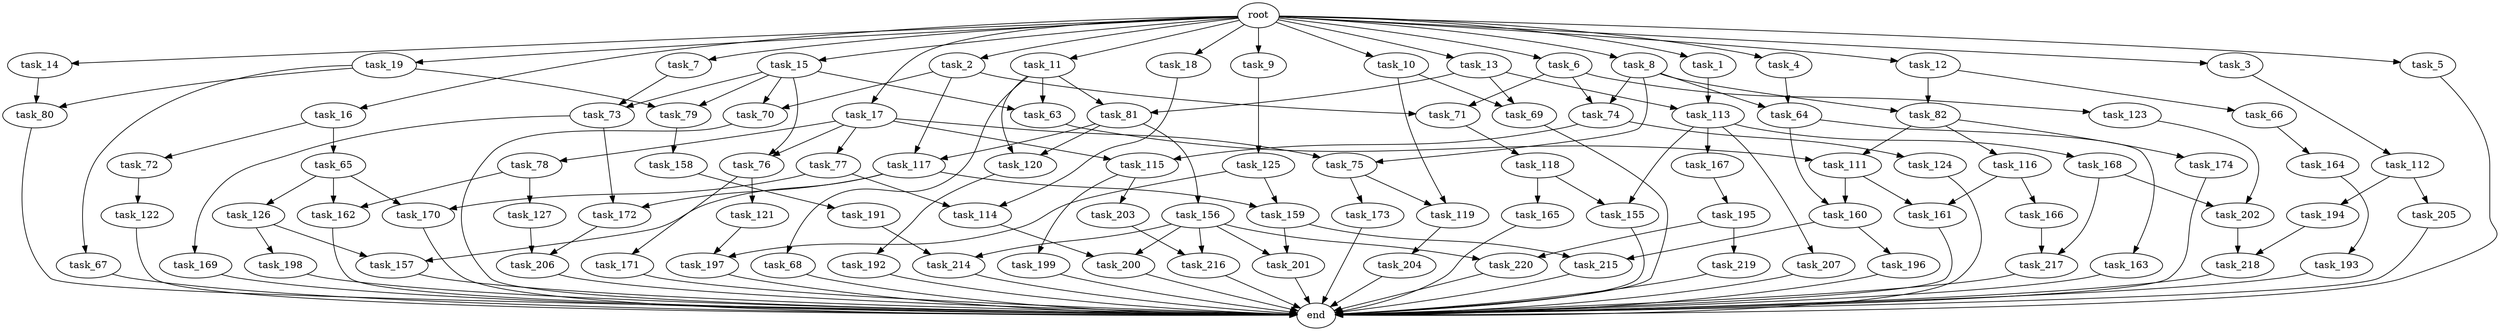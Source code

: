 digraph G {
  task_11 [size="2.048000"];
  task_171 [size="618475290.624000"];
  task_195 [size="68719476.736000"];
  task_64 [size="1529008357.376000"];
  task_17 [size="2.048000"];
  task_219 [size="1391569403.904000"];
  task_217 [size="893353197.568000"];
  task_126 [size="154618822.656000"];
  task_69 [size="309237645.312000"];
  task_174 [size="1391569403.904000"];
  task_155 [size="704374636.544000"];
  task_199 [size="841813590.016000"];
  task_73 [size="223338299.392000"];
  task_200 [size="2233382993.920000"];
  task_197 [size="893353197.568000"];
  task_7 [size="2.048000"];
  task_113 [size="429496729.600000"];
  task_67 [size="429496729.600000"];
  task_122 [size="1099511627.776000"];
  task_79 [size="584115552.256000"];
  task_214 [size="2233382993.920000"];
  task_157 [size="1683627180.032000"];
  task_205 [size="68719476.736000"];
  task_216 [size="1116691496.960000"];
  task_115 [size="1236950581.248000"];
  task_116 [size="1391569403.904000"];
  end [size="0.000000"];
  task_206 [size="773094113.280000"];
  task_192 [size="1717986918.400000"];
  task_203 [size="841813590.016000"];
  task_63 [size="584115552.256000"];
  task_119 [size="1872605741.056000"];
  task_81 [size="584115552.256000"];
  task_196 [size="154618822.656000"];
  task_112 [size="68719476.736000"];
  task_121 [size="618475290.624000"];
  task_198 [size="841813590.016000"];
  task_202 [size="2336462209.024000"];
  task_80 [size="1821066133.504000"];
  task_207 [size="274877906.944000"];
  task_14 [size="2.048000"];
  task_125 [size="1391569403.904000"];
  task_215 [size="1546188226.560000"];
  task_127 [size="274877906.944000"];
  task_158 [size="1391569403.904000"];
  task_9 [size="2.048000"];
  task_111 [size="1460288880.640000"];
  task_75 [size="1047972020.224000"];
  root [size="0.000000"];
  task_167 [size="274877906.944000"];
  task_161 [size="343597383.680000"];
  task_218 [size="1168231104.512000"];
  task_165 [size="429496729.600000"];
  task_4 [size="2.048000"];
  task_70 [size="773094113.280000"];
  task_65 [size="1391569403.904000"];
  task_78 [size="618475290.624000"];
  task_19 [size="2.048000"];
  task_13 [size="2.048000"];
  task_194 [size="68719476.736000"];
  task_66 [size="429496729.600000"];
  task_120 [size="858993459.200000"];
  task_159 [size="1460288880.640000"];
  task_169 [size="841813590.016000"];
  task_204 [size="429496729.600000"];
  task_170 [size="223338299.392000"];
  task_124 [size="618475290.624000"];
  task_6 [size="2.048000"];
  task_220 [size="2233382993.920000"];
  task_172 [size="1683627180.032000"];
  task_16 [size="2.048000"];
  task_201 [size="2233382993.920000"];
  task_3 [size="2.048000"];
  task_117 [size="1047972020.224000"];
  task_15 [size="2.048000"];
  task_166 [size="274877906.944000"];
  task_10 [size="2.048000"];
  task_118 [size="1717986918.400000"];
  task_193 [size="1717986918.400000"];
  task_74 [size="858993459.200000"];
  task_173 [size="1717986918.400000"];
  task_160 [size="343597383.680000"];
  task_1 [size="2.048000"];
  task_5 [size="2.048000"];
  task_156 [size="429496729.600000"];
  task_68 [size="429496729.600000"];
  task_168 [size="274877906.944000"];
  task_2 [size="2.048000"];
  task_72 [size="1391569403.904000"];
  task_71 [size="1047972020.224000"];
  task_114 [size="498216206.336000"];
  task_12 [size="2.048000"];
  task_8 [size="2.048000"];
  task_191 [size="274877906.944000"];
  task_163 [size="274877906.944000"];
  task_123 [size="429496729.600000"];
  task_18 [size="2.048000"];
  task_82 [size="858993459.200000"];
  task_164 [size="68719476.736000"];
  task_162 [size="429496729.600000"];
  task_77 [size="618475290.624000"];
  task_76 [size="773094113.280000"];

  task_11 -> task_68 [size="209715200.000000"];
  task_11 -> task_120 [size="209715200.000000"];
  task_11 -> task_81 [size="209715200.000000"];
  task_11 -> task_63 [size="209715200.000000"];
  task_171 -> end [size="1.000000"];
  task_195 -> task_219 [size="679477248.000000"];
  task_195 -> task_220 [size="679477248.000000"];
  task_64 -> task_160 [size="134217728.000000"];
  task_64 -> task_163 [size="134217728.000000"];
  task_17 -> task_75 [size="301989888.000000"];
  task_17 -> task_77 [size="301989888.000000"];
  task_17 -> task_76 [size="301989888.000000"];
  task_17 -> task_115 [size="301989888.000000"];
  task_17 -> task_78 [size="301989888.000000"];
  task_219 -> end [size="1.000000"];
  task_217 -> end [size="1.000000"];
  task_126 -> task_198 [size="411041792.000000"];
  task_126 -> task_157 [size="411041792.000000"];
  task_69 -> end [size="1.000000"];
  task_174 -> end [size="1.000000"];
  task_155 -> end [size="1.000000"];
  task_199 -> end [size="1.000000"];
  task_73 -> task_169 [size="411041792.000000"];
  task_73 -> task_172 [size="411041792.000000"];
  task_200 -> end [size="1.000000"];
  task_197 -> end [size="1.000000"];
  task_7 -> task_73 [size="33554432.000000"];
  task_113 -> task_155 [size="134217728.000000"];
  task_113 -> task_167 [size="134217728.000000"];
  task_113 -> task_168 [size="134217728.000000"];
  task_113 -> task_207 [size="134217728.000000"];
  task_67 -> end [size="1.000000"];
  task_122 -> end [size="1.000000"];
  task_79 -> task_158 [size="679477248.000000"];
  task_214 -> end [size="1.000000"];
  task_157 -> end [size="1.000000"];
  task_205 -> end [size="1.000000"];
  task_216 -> end [size="1.000000"];
  task_115 -> task_199 [size="411041792.000000"];
  task_115 -> task_203 [size="411041792.000000"];
  task_116 -> task_161 [size="134217728.000000"];
  task_116 -> task_166 [size="134217728.000000"];
  task_206 -> end [size="1.000000"];
  task_192 -> end [size="1.000000"];
  task_203 -> task_216 [size="134217728.000000"];
  task_63 -> task_111 [size="33554432.000000"];
  task_119 -> task_204 [size="209715200.000000"];
  task_81 -> task_120 [size="209715200.000000"];
  task_81 -> task_156 [size="209715200.000000"];
  task_81 -> task_117 [size="209715200.000000"];
  task_196 -> end [size="1.000000"];
  task_112 -> task_205 [size="33554432.000000"];
  task_112 -> task_194 [size="33554432.000000"];
  task_121 -> task_197 [size="134217728.000000"];
  task_198 -> end [size="1.000000"];
  task_202 -> task_218 [size="536870912.000000"];
  task_80 -> end [size="1.000000"];
  task_207 -> end [size="1.000000"];
  task_14 -> task_80 [size="679477248.000000"];
  task_125 -> task_197 [size="301989888.000000"];
  task_125 -> task_159 [size="301989888.000000"];
  task_215 -> end [size="1.000000"];
  task_127 -> task_206 [size="301989888.000000"];
  task_158 -> task_191 [size="134217728.000000"];
  task_9 -> task_125 [size="679477248.000000"];
  task_111 -> task_161 [size="33554432.000000"];
  task_111 -> task_160 [size="33554432.000000"];
  task_75 -> task_119 [size="838860800.000000"];
  task_75 -> task_173 [size="838860800.000000"];
  root -> task_15 [size="1.000000"];
  root -> task_16 [size="1.000000"];
  root -> task_5 [size="1.000000"];
  root -> task_11 [size="1.000000"];
  root -> task_3 [size="1.000000"];
  root -> task_12 [size="1.000000"];
  root -> task_8 [size="1.000000"];
  root -> task_6 [size="1.000000"];
  root -> task_17 [size="1.000000"];
  root -> task_7 [size="1.000000"];
  root -> task_10 [size="1.000000"];
  root -> task_1 [size="1.000000"];
  root -> task_4 [size="1.000000"];
  root -> task_2 [size="1.000000"];
  root -> task_19 [size="1.000000"];
  root -> task_13 [size="1.000000"];
  root -> task_14 [size="1.000000"];
  root -> task_9 [size="1.000000"];
  root -> task_18 [size="1.000000"];
  task_167 -> task_195 [size="33554432.000000"];
  task_161 -> end [size="1.000000"];
  task_218 -> end [size="1.000000"];
  task_165 -> end [size="1.000000"];
  task_4 -> task_64 [size="536870912.000000"];
  task_70 -> end [size="1.000000"];
  task_65 -> task_162 [size="75497472.000000"];
  task_65 -> task_170 [size="75497472.000000"];
  task_65 -> task_126 [size="75497472.000000"];
  task_78 -> task_162 [size="134217728.000000"];
  task_78 -> task_127 [size="134217728.000000"];
  task_19 -> task_67 [size="209715200.000000"];
  task_19 -> task_79 [size="209715200.000000"];
  task_19 -> task_80 [size="209715200.000000"];
  task_13 -> task_113 [size="75497472.000000"];
  task_13 -> task_69 [size="75497472.000000"];
  task_13 -> task_81 [size="75497472.000000"];
  task_194 -> task_218 [size="33554432.000000"];
  task_66 -> task_164 [size="33554432.000000"];
  task_120 -> task_192 [size="838860800.000000"];
  task_159 -> task_201 [size="679477248.000000"];
  task_159 -> task_215 [size="679477248.000000"];
  task_169 -> end [size="1.000000"];
  task_204 -> end [size="1.000000"];
  task_170 -> end [size="1.000000"];
  task_124 -> end [size="1.000000"];
  task_6 -> task_123 [size="209715200.000000"];
  task_6 -> task_71 [size="209715200.000000"];
  task_6 -> task_74 [size="209715200.000000"];
  task_220 -> end [size="1.000000"];
  task_172 -> task_206 [size="75497472.000000"];
  task_16 -> task_65 [size="679477248.000000"];
  task_16 -> task_72 [size="679477248.000000"];
  task_201 -> end [size="1.000000"];
  task_3 -> task_112 [size="33554432.000000"];
  task_117 -> task_157 [size="411041792.000000"];
  task_117 -> task_159 [size="411041792.000000"];
  task_117 -> task_172 [size="411041792.000000"];
  task_15 -> task_63 [size="75497472.000000"];
  task_15 -> task_73 [size="75497472.000000"];
  task_15 -> task_76 [size="75497472.000000"];
  task_15 -> task_79 [size="75497472.000000"];
  task_15 -> task_70 [size="75497472.000000"];
  task_166 -> task_217 [size="134217728.000000"];
  task_10 -> task_69 [size="75497472.000000"];
  task_10 -> task_119 [size="75497472.000000"];
  task_118 -> task_155 [size="209715200.000000"];
  task_118 -> task_165 [size="209715200.000000"];
  task_193 -> end [size="1.000000"];
  task_74 -> task_124 [size="301989888.000000"];
  task_74 -> task_115 [size="301989888.000000"];
  task_173 -> end [size="1.000000"];
  task_160 -> task_215 [size="75497472.000000"];
  task_160 -> task_196 [size="75497472.000000"];
  task_1 -> task_113 [size="134217728.000000"];
  task_5 -> end [size="1.000000"];
  task_156 -> task_201 [size="411041792.000000"];
  task_156 -> task_200 [size="411041792.000000"];
  task_156 -> task_220 [size="411041792.000000"];
  task_156 -> task_216 [size="411041792.000000"];
  task_156 -> task_214 [size="411041792.000000"];
  task_68 -> end [size="1.000000"];
  task_168 -> task_202 [size="301989888.000000"];
  task_168 -> task_217 [size="301989888.000000"];
  task_2 -> task_70 [size="301989888.000000"];
  task_2 -> task_117 [size="301989888.000000"];
  task_2 -> task_71 [size="301989888.000000"];
  task_72 -> task_122 [size="536870912.000000"];
  task_71 -> task_118 [size="838860800.000000"];
  task_114 -> task_200 [size="679477248.000000"];
  task_12 -> task_66 [size="209715200.000000"];
  task_12 -> task_82 [size="209715200.000000"];
  task_8 -> task_75 [size="209715200.000000"];
  task_8 -> task_74 [size="209715200.000000"];
  task_8 -> task_64 [size="209715200.000000"];
  task_8 -> task_82 [size="209715200.000000"];
  task_191 -> task_214 [size="679477248.000000"];
  task_163 -> end [size="1.000000"];
  task_123 -> task_202 [size="838860800.000000"];
  task_18 -> task_114 [size="209715200.000000"];
  task_82 -> task_174 [size="679477248.000000"];
  task_82 -> task_116 [size="679477248.000000"];
  task_82 -> task_111 [size="679477248.000000"];
  task_164 -> task_193 [size="838860800.000000"];
  task_162 -> end [size="1.000000"];
  task_77 -> task_114 [size="33554432.000000"];
  task_77 -> task_170 [size="33554432.000000"];
  task_76 -> task_171 [size="301989888.000000"];
  task_76 -> task_121 [size="301989888.000000"];
}
